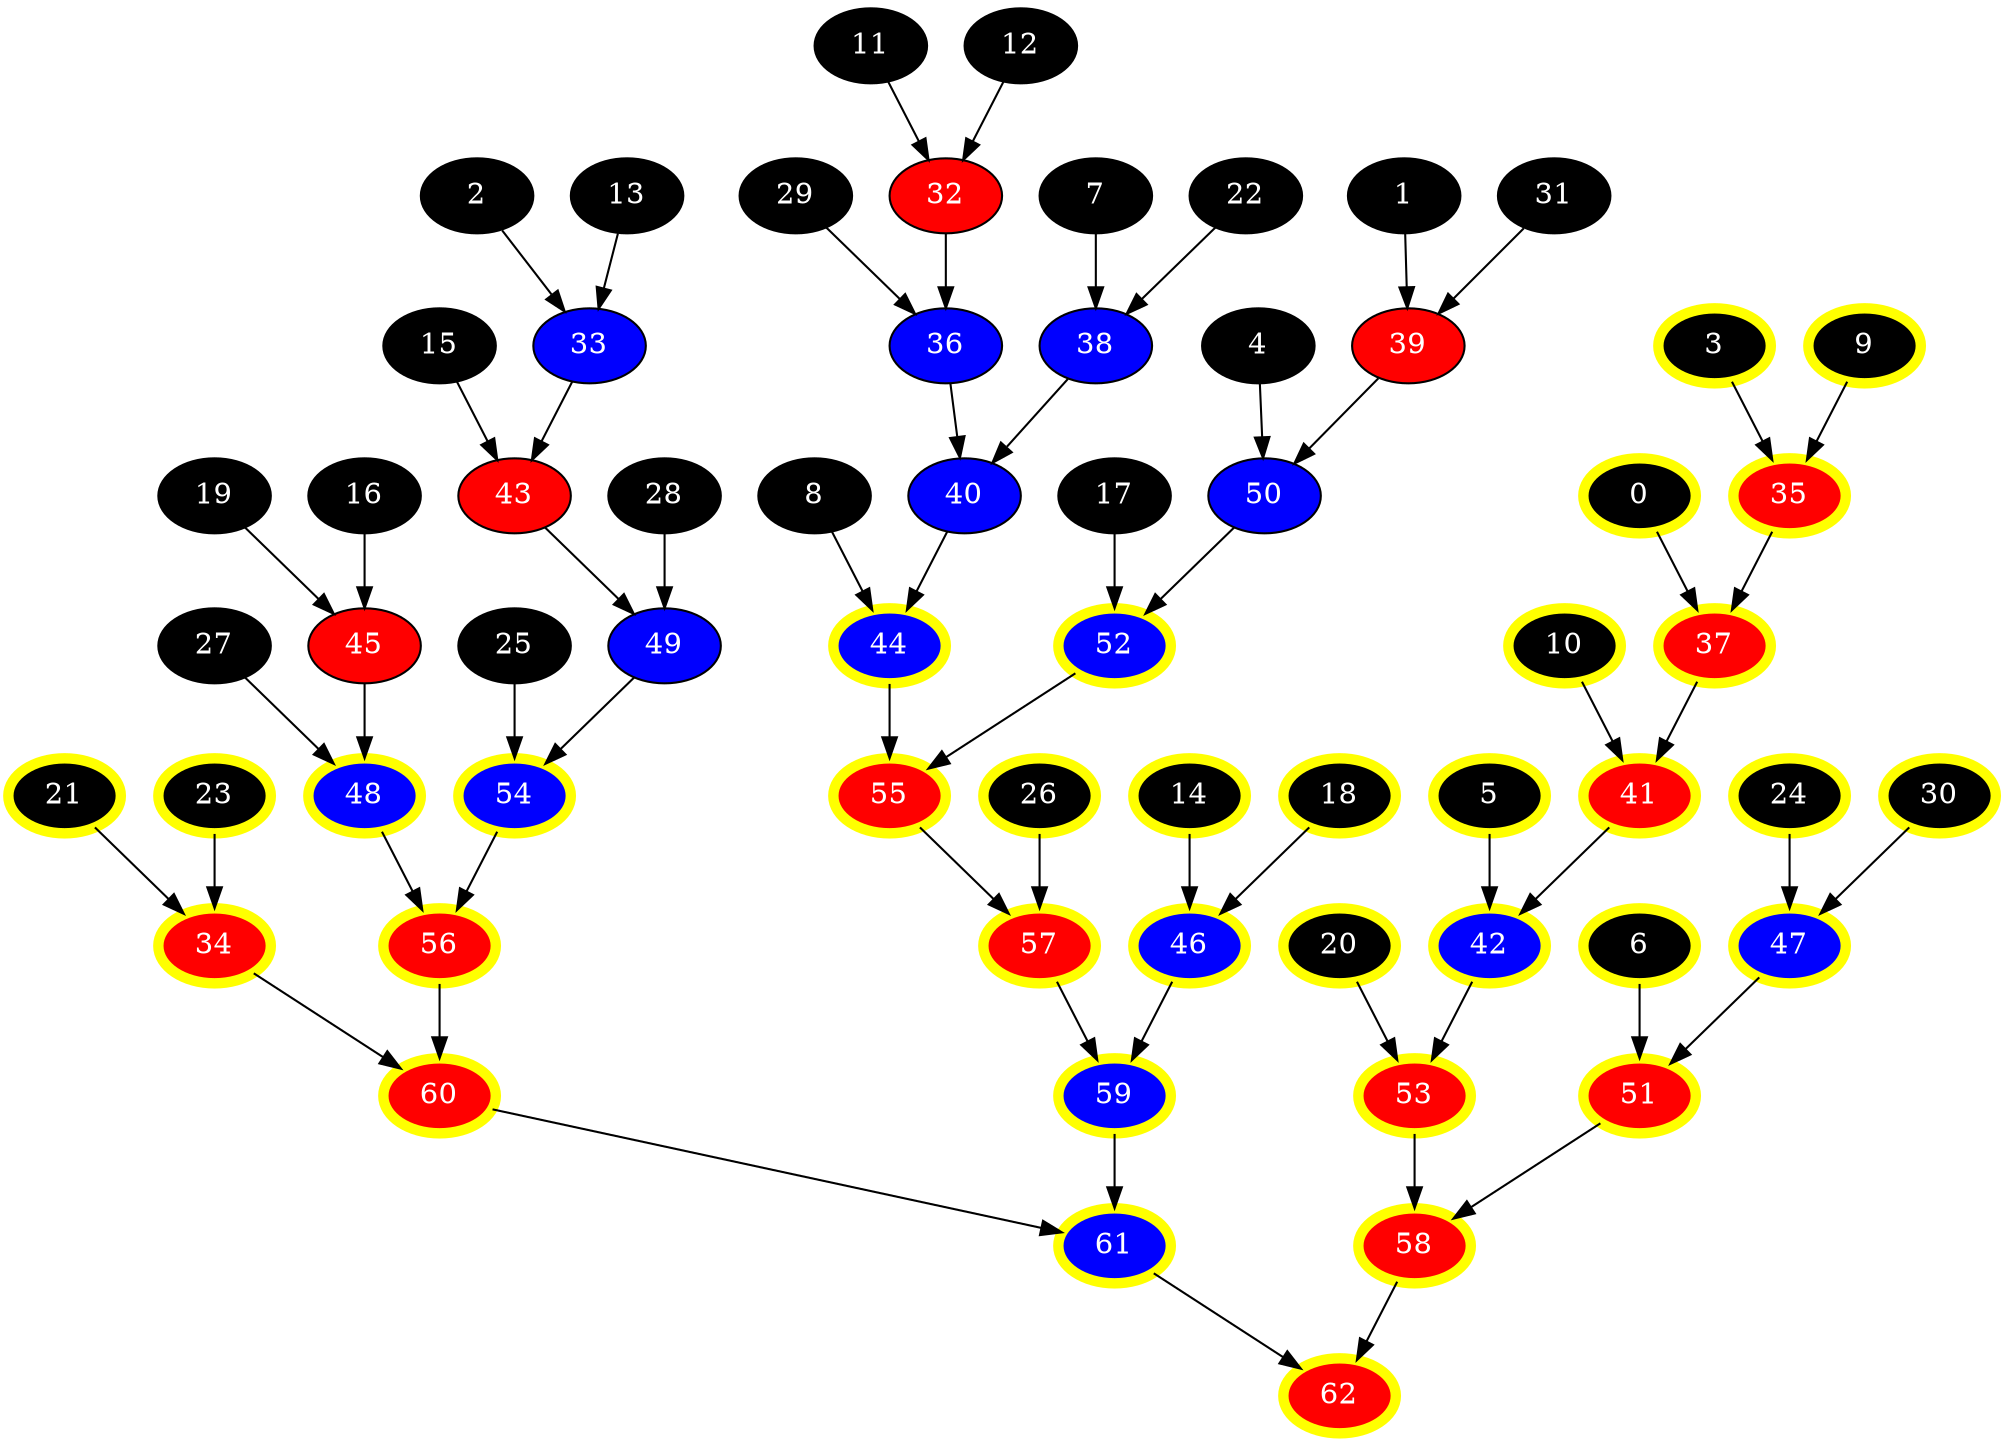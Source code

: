 digraph {
	0 [color=yellow fillcolor=black fontcolor=white penwidth=5 style=filled]
	1 [fillcolor=black fontcolor=white style=filled]
	2 [fillcolor=black fontcolor=white style=filled]
	3 [color=yellow fillcolor=black fontcolor=white penwidth=5 style=filled]
	4 [fillcolor=black fontcolor=white style=filled]
	5 [color=yellow fillcolor=black fontcolor=white penwidth=5 style=filled]
	6 [color=yellow fillcolor=black fontcolor=white penwidth=5 style=filled]
	7 [fillcolor=black fontcolor=white style=filled]
	8 [fillcolor=black fontcolor=white style=filled]
	9 [color=yellow fillcolor=black fontcolor=white penwidth=5 style=filled]
	10 [color=yellow fillcolor=black fontcolor=white penwidth=5 style=filled]
	11 [fillcolor=black fontcolor=white style=filled]
	12 [fillcolor=black fontcolor=white style=filled]
	13 [fillcolor=black fontcolor=white style=filled]
	14 [color=yellow fillcolor=black fontcolor=white penwidth=5 style=filled]
	15 [fillcolor=black fontcolor=white style=filled]
	16 [fillcolor=black fontcolor=white style=filled]
	17 [fillcolor=black fontcolor=white style=filled]
	18 [color=yellow fillcolor=black fontcolor=white penwidth=5 style=filled]
	19 [fillcolor=black fontcolor=white style=filled]
	20 [color=yellow fillcolor=black fontcolor=white penwidth=5 style=filled]
	21 [color=yellow fillcolor=black fontcolor=white penwidth=5 style=filled]
	22 [fillcolor=black fontcolor=white style=filled]
	23 [color=yellow fillcolor=black fontcolor=white penwidth=5 style=filled]
	24 [color=yellow fillcolor=black fontcolor=white penwidth=5 style=filled]
	25 [fillcolor=black fontcolor=white style=filled]
	26 [color=yellow fillcolor=black fontcolor=white penwidth=5 style=filled]
	27 [fillcolor=black fontcolor=white style=filled]
	28 [fillcolor=black fontcolor=white style=filled]
	29 [fillcolor=black fontcolor=white style=filled]
	30 [color=yellow fillcolor=black fontcolor=white penwidth=5 style=filled]
	31 [fillcolor=black fontcolor=white style=filled]
	32 [fillcolor=red fontcolor=white style=filled]
	11 -> 32
	12 -> 32
	33 [fillcolor=blue fontcolor=white style=filled]
	13 -> 33
	2 -> 33
	34 [color=yellow fillcolor=red fontcolor=white penwidth=5 style=filled]
	23 -> 34
	21 -> 34
	35 [color=yellow fillcolor=red fontcolor=white penwidth=5 style=filled]
	9 -> 35
	3 -> 35
	36 [fillcolor=blue fontcolor=white style=filled]
	32 -> 36
	29 -> 36
	37 [color=yellow fillcolor=red fontcolor=white penwidth=5 style=filled]
	0 -> 37
	35 -> 37
	38 [fillcolor=blue fontcolor=white style=filled]
	7 -> 38
	22 -> 38
	39 [fillcolor=red fontcolor=white style=filled]
	1 -> 39
	31 -> 39
	40 [fillcolor=blue fontcolor=white style=filled]
	38 -> 40
	36 -> 40
	41 [color=yellow fillcolor=red fontcolor=white penwidth=5 style=filled]
	10 -> 41
	37 -> 41
	42 [color=yellow fillcolor=blue fontcolor=white penwidth=5 style=filled]
	41 -> 42
	5 -> 42
	43 [fillcolor=red fontcolor=white style=filled]
	33 -> 43
	15 -> 43
	44 [color=yellow fillcolor=blue fontcolor=white penwidth=5 style=filled]
	8 -> 44
	40 -> 44
	45 [fillcolor=red fontcolor=white style=filled]
	19 -> 45
	16 -> 45
	46 [color=yellow fillcolor=blue fontcolor=white penwidth=5 style=filled]
	18 -> 46
	14 -> 46
	47 [color=yellow fillcolor=blue fontcolor=white penwidth=5 style=filled]
	24 -> 47
	30 -> 47
	48 [color=yellow fillcolor=blue fontcolor=white penwidth=5 style=filled]
	45 -> 48
	27 -> 48
	49 [fillcolor=blue fontcolor=white style=filled]
	43 -> 49
	28 -> 49
	50 [fillcolor=blue fontcolor=white style=filled]
	4 -> 50
	39 -> 50
	51 [color=yellow fillcolor=red fontcolor=white penwidth=5 style=filled]
	6 -> 51
	47 -> 51
	52 [color=yellow fillcolor=blue fontcolor=white penwidth=5 style=filled]
	50 -> 52
	17 -> 52
	53 [color=yellow fillcolor=red fontcolor=white penwidth=5 style=filled]
	20 -> 53
	42 -> 53
	54 [color=yellow fillcolor=blue fontcolor=white penwidth=5 style=filled]
	25 -> 54
	49 -> 54
	55 [color=yellow fillcolor=red fontcolor=white penwidth=5 style=filled]
	44 -> 55
	52 -> 55
	56 [color=yellow fillcolor=red fontcolor=white penwidth=5 style=filled]
	48 -> 56
	54 -> 56
	57 [color=yellow fillcolor=red fontcolor=white penwidth=5 style=filled]
	55 -> 57
	26 -> 57
	58 [color=yellow fillcolor=red fontcolor=white penwidth=5 style=filled]
	53 -> 58
	51 -> 58
	59 [color=yellow fillcolor=blue fontcolor=white penwidth=5 style=filled]
	57 -> 59
	46 -> 59
	60 [color=yellow fillcolor=red fontcolor=white penwidth=5 style=filled]
	34 -> 60
	56 -> 60
	61 [color=yellow fillcolor=blue fontcolor=white penwidth=5 style=filled]
	59 -> 61
	60 -> 61
	62 [color=yellow fillcolor=red fontcolor=white penwidth=5 style=filled]
	61 -> 62
	58 -> 62
}
